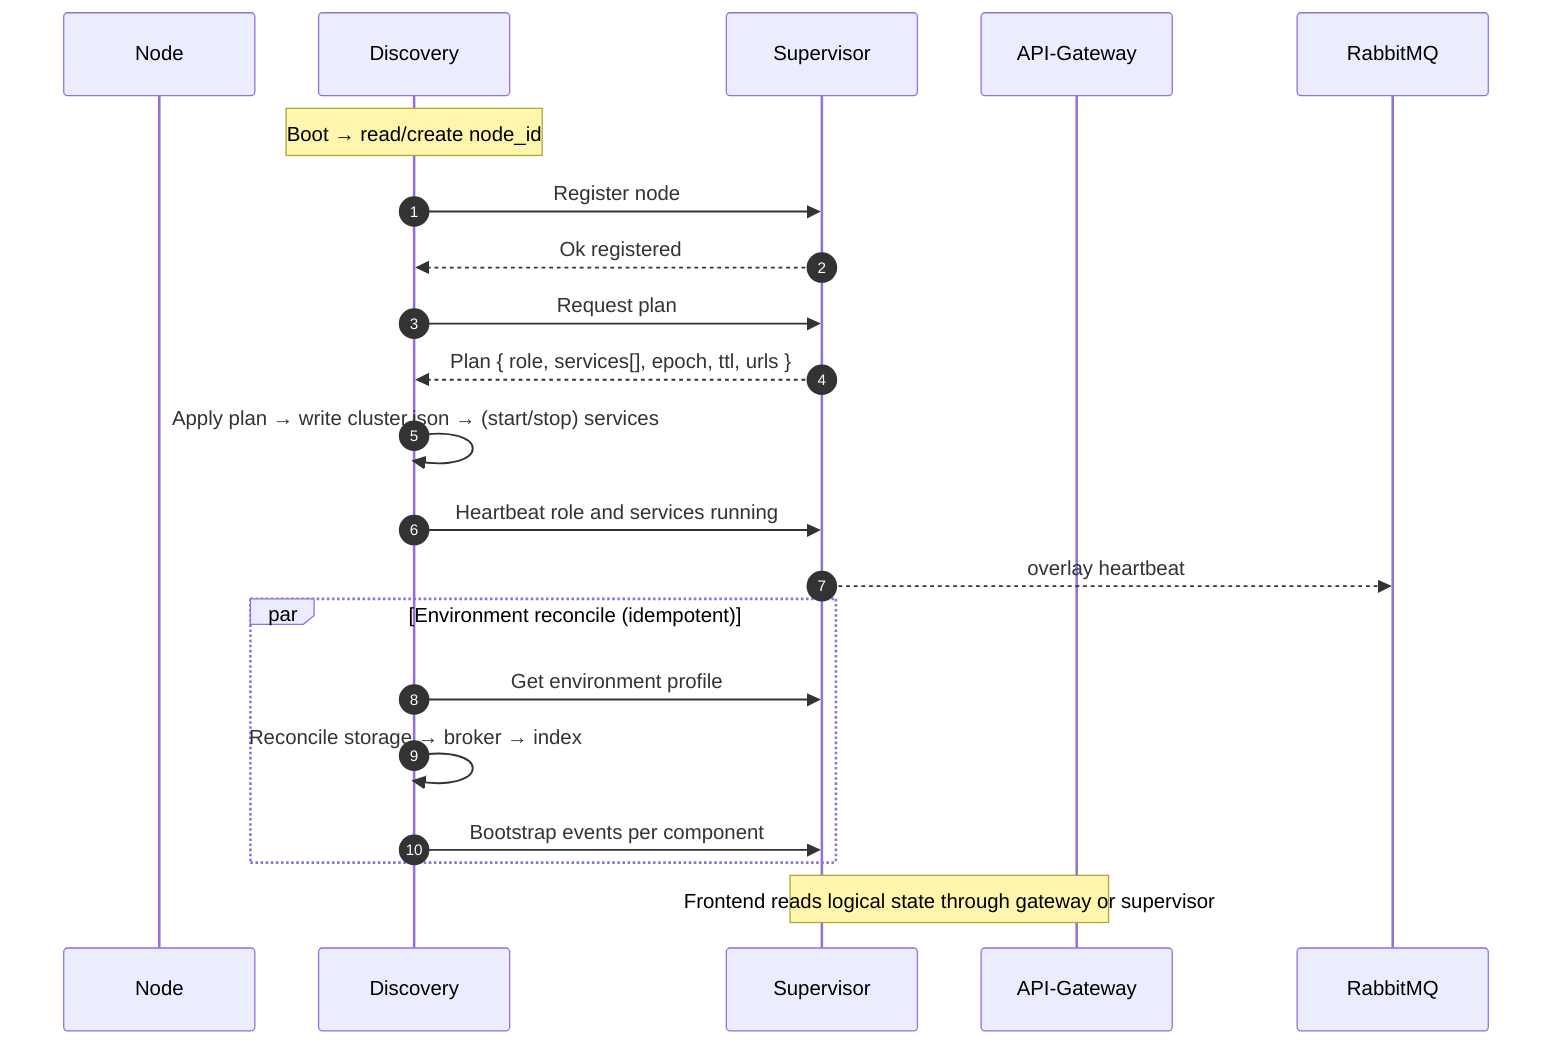 sequenceDiagram
    autonumber
    participant N as Node
    participant D as Discovery
    participant S as Supervisor
    participant GW as API-Gateway
    participant MQ as RabbitMQ

    Note over D: Boot → read/create node_id

    D->>S: Register node
    S-->>D: Ok registered
    D->>S: Request plan
    S-->>D: Plan { role, services[], epoch, ttl, urls }

    D->>D: Apply plan → write cluster.json → (start/stop) services

    D->>S: Heartbeat role and services running
    S-->>MQ: overlay heartbeat

    par Environment reconcile (idempotent)
        D->>S: Get environment profile
        D->>D: Reconcile storage → broker → index
        D->>S: Bootstrap events per component
    end

    Note over GW,S: Frontend reads logical state through gateway or supervisor